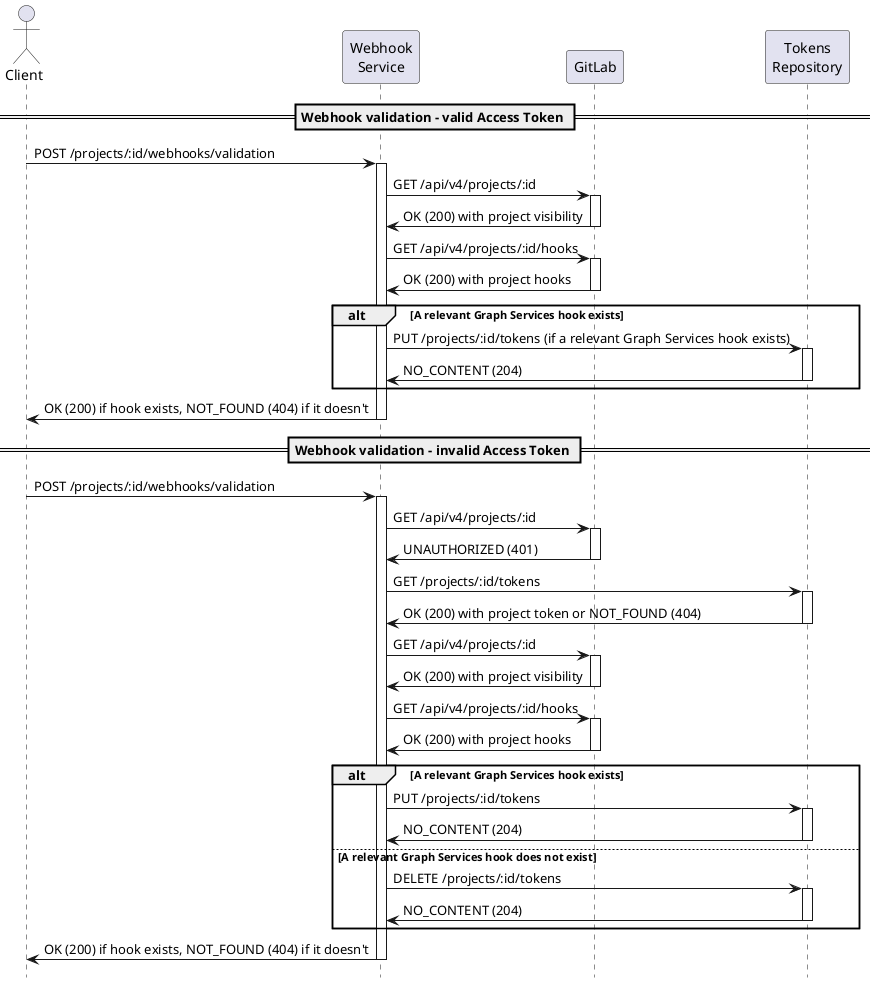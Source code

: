     @startuml
    hide footbox
    skinparam shadowing false

    actor Client
    participant "Webhook\nService" as Webhook
    participant GitLab
    participant "Tokens\nRepository" as Tokens

    == Webhook validation - valid Access Token ==
    Client->Webhook: POST /projects/:id/webhooks/validation
    activate Webhook
    Webhook->GitLab: GET /api/v4/projects/:id
    activate GitLab
    GitLab->Webhook: OK (200) with project visibility
    deactivate GitLab
    Webhook->GitLab: GET /api/v4/projects/:id/hooks
    activate GitLab
    GitLab->Webhook: OK (200) with project hooks
    deactivate GitLab
    alt A relevant Graph Services hook exists
    Webhook->Tokens: PUT /projects/:id/tokens (if a relevant Graph Services hook exists)
    activate Tokens
    Tokens->Webhook: NO_CONTENT (204)
    deactivate Tokens
    end
    Webhook->Client: OK (200) if hook exists, NOT_FOUND (404) if it doesn't
    deactivate Webhook

    == Webhook validation - invalid Access Token ==
    Client->Webhook: POST /projects/:id/webhooks/validation
    activate Webhook
    Webhook->GitLab: GET /api/v4/projects/:id
    activate GitLab
    GitLab->Webhook: UNAUTHORIZED (401)
    deactivate GitLab
    Webhook->Tokens: GET /projects/:id/tokens
    activate Tokens
    Tokens->Webhook: OK (200) with project token or NOT_FOUND (404)
    deactivate Tokens
    Webhook->GitLab: GET /api/v4/projects/:id
    activate GitLab
    GitLab->Webhook: OK (200) with project visibility
    deactivate GitLab
    Webhook->GitLab: GET /api/v4/projects/:id/hooks
    activate GitLab
    GitLab->Webhook: OK (200) with project hooks
    deactivate GitLab
    alt A relevant Graph Services hook exists
    Webhook->Tokens: PUT /projects/:id/tokens
    activate Tokens
    Tokens->Webhook: NO_CONTENT (204)
    deactivate Tokens
    else A relevant Graph Services hook does not exist
    Webhook->Tokens: DELETE /projects/:id/tokens
    activate Tokens
    Tokens->Webhook: NO_CONTENT (204)
    deactivate Tokens
    end
    Webhook->Client: OK (200) if hook exists, NOT_FOUND (404) if it doesn't
    deactivate Webhook

    @enduml
